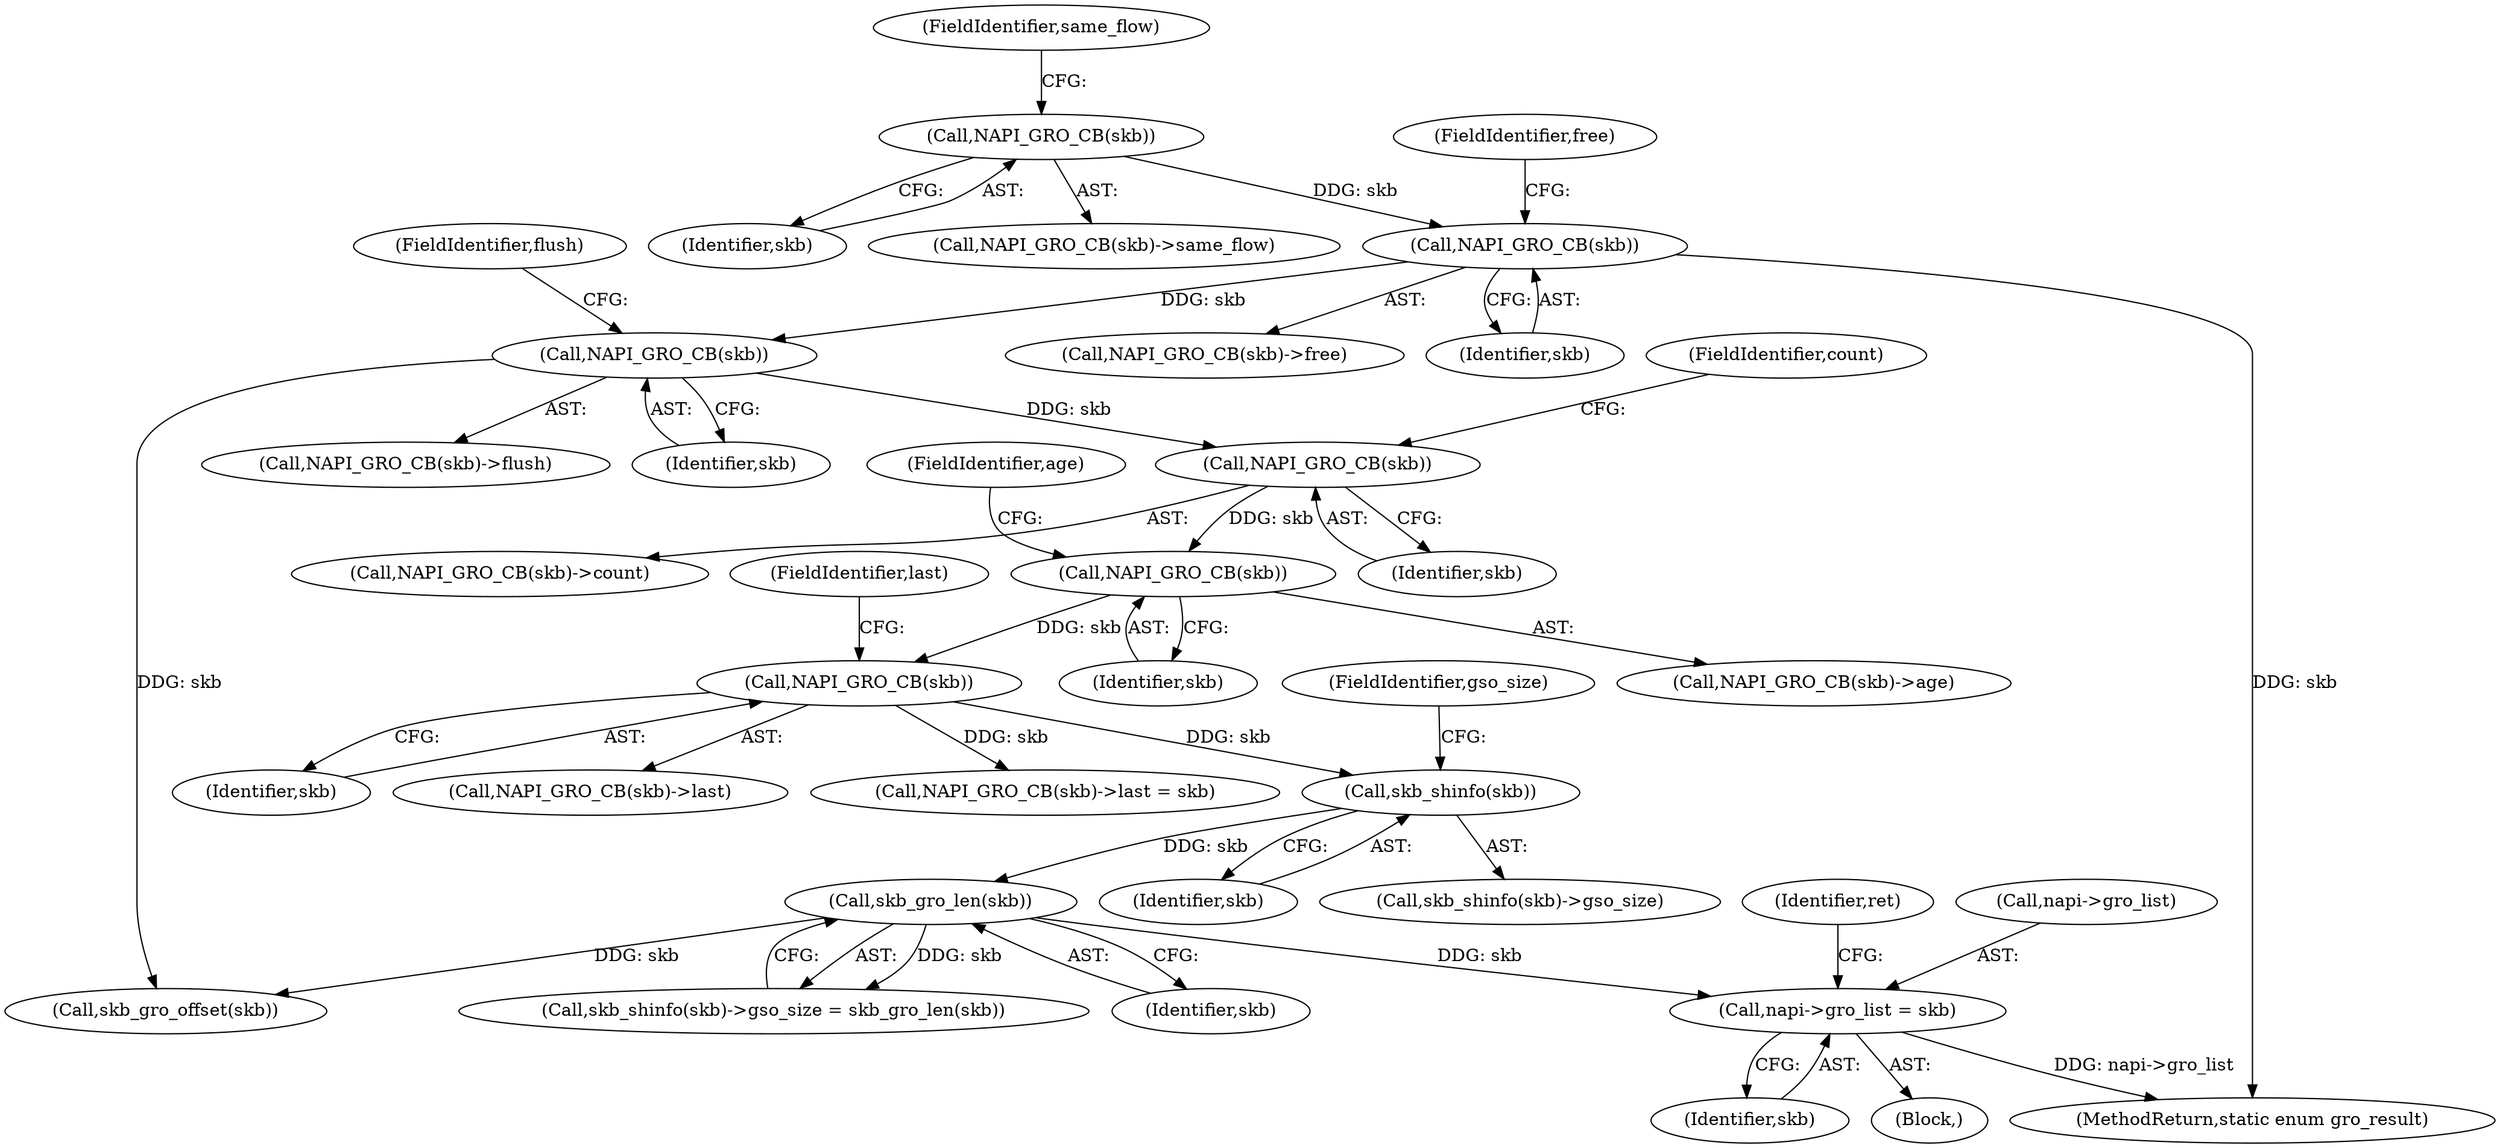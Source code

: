 digraph "0_linux_fac8e0f579695a3ecbc4d3cac369139d7f819971@pointer" {
"1000404" [label="(Call,napi->gro_list = skb)"];
"1000395" [label="(Call,skb_gro_len(skb))"];
"1000392" [label="(Call,skb_shinfo(skb))"];
"1000386" [label="(Call,NAPI_GRO_CB(skb))"];
"1000380" [label="(Call,NAPI_GRO_CB(skb))"];
"1000374" [label="(Call,NAPI_GRO_CB(skb))"];
"1000322" [label="(Call,NAPI_GRO_CB(skb))"];
"1000287" [label="(Call,NAPI_GRO_CB(skb))"];
"1000280" [label="(Call,NAPI_GRO_CB(skb))"];
"1000288" [label="(Identifier,skb)"];
"1000385" [label="(Call,NAPI_GRO_CB(skb)->last)"];
"1000388" [label="(FieldIdentifier,last)"];
"1000289" [label="(FieldIdentifier,free)"];
"1000280" [label="(Call,NAPI_GRO_CB(skb))"];
"1000279" [label="(Call,NAPI_GRO_CB(skb)->same_flow)"];
"1000321" [label="(Call,NAPI_GRO_CB(skb)->flush)"];
"1000324" [label="(FieldIdentifier,flush)"];
"1000435" [label="(MethodReturn,static enum gro_result)"];
"1000390" [label="(Call,skb_shinfo(skb)->gso_size = skb_gro_len(skb))"];
"1000416" [label="(Call,skb_gro_offset(skb))"];
"1000286" [label="(Call,NAPI_GRO_CB(skb)->free)"];
"1000380" [label="(Call,NAPI_GRO_CB(skb))"];
"1000386" [label="(Call,NAPI_GRO_CB(skb))"];
"1000381" [label="(Identifier,skb)"];
"1000105" [label="(Block,)"];
"1000408" [label="(Identifier,skb)"];
"1000395" [label="(Call,skb_gro_len(skb))"];
"1000392" [label="(Call,skb_shinfo(skb))"];
"1000410" [label="(Identifier,ret)"];
"1000281" [label="(Identifier,skb)"];
"1000374" [label="(Call,NAPI_GRO_CB(skb))"];
"1000376" [label="(FieldIdentifier,count)"];
"1000375" [label="(Identifier,skb)"];
"1000405" [label="(Call,napi->gro_list)"];
"1000384" [label="(Call,NAPI_GRO_CB(skb)->last = skb)"];
"1000382" [label="(FieldIdentifier,age)"];
"1000387" [label="(Identifier,skb)"];
"1000323" [label="(Identifier,skb)"];
"1000373" [label="(Call,NAPI_GRO_CB(skb)->count)"];
"1000282" [label="(FieldIdentifier,same_flow)"];
"1000287" [label="(Call,NAPI_GRO_CB(skb))"];
"1000396" [label="(Identifier,skb)"];
"1000393" [label="(Identifier,skb)"];
"1000404" [label="(Call,napi->gro_list = skb)"];
"1000394" [label="(FieldIdentifier,gso_size)"];
"1000322" [label="(Call,NAPI_GRO_CB(skb))"];
"1000379" [label="(Call,NAPI_GRO_CB(skb)->age)"];
"1000391" [label="(Call,skb_shinfo(skb)->gso_size)"];
"1000404" -> "1000105"  [label="AST: "];
"1000404" -> "1000408"  [label="CFG: "];
"1000405" -> "1000404"  [label="AST: "];
"1000408" -> "1000404"  [label="AST: "];
"1000410" -> "1000404"  [label="CFG: "];
"1000404" -> "1000435"  [label="DDG: napi->gro_list"];
"1000395" -> "1000404"  [label="DDG: skb"];
"1000395" -> "1000390"  [label="AST: "];
"1000395" -> "1000396"  [label="CFG: "];
"1000396" -> "1000395"  [label="AST: "];
"1000390" -> "1000395"  [label="CFG: "];
"1000395" -> "1000390"  [label="DDG: skb"];
"1000392" -> "1000395"  [label="DDG: skb"];
"1000395" -> "1000416"  [label="DDG: skb"];
"1000392" -> "1000391"  [label="AST: "];
"1000392" -> "1000393"  [label="CFG: "];
"1000393" -> "1000392"  [label="AST: "];
"1000394" -> "1000392"  [label="CFG: "];
"1000386" -> "1000392"  [label="DDG: skb"];
"1000386" -> "1000385"  [label="AST: "];
"1000386" -> "1000387"  [label="CFG: "];
"1000387" -> "1000386"  [label="AST: "];
"1000388" -> "1000386"  [label="CFG: "];
"1000386" -> "1000384"  [label="DDG: skb"];
"1000380" -> "1000386"  [label="DDG: skb"];
"1000380" -> "1000379"  [label="AST: "];
"1000380" -> "1000381"  [label="CFG: "];
"1000381" -> "1000380"  [label="AST: "];
"1000382" -> "1000380"  [label="CFG: "];
"1000374" -> "1000380"  [label="DDG: skb"];
"1000374" -> "1000373"  [label="AST: "];
"1000374" -> "1000375"  [label="CFG: "];
"1000375" -> "1000374"  [label="AST: "];
"1000376" -> "1000374"  [label="CFG: "];
"1000322" -> "1000374"  [label="DDG: skb"];
"1000322" -> "1000321"  [label="AST: "];
"1000322" -> "1000323"  [label="CFG: "];
"1000323" -> "1000322"  [label="AST: "];
"1000324" -> "1000322"  [label="CFG: "];
"1000287" -> "1000322"  [label="DDG: skb"];
"1000322" -> "1000416"  [label="DDG: skb"];
"1000287" -> "1000286"  [label="AST: "];
"1000287" -> "1000288"  [label="CFG: "];
"1000288" -> "1000287"  [label="AST: "];
"1000289" -> "1000287"  [label="CFG: "];
"1000287" -> "1000435"  [label="DDG: skb"];
"1000280" -> "1000287"  [label="DDG: skb"];
"1000280" -> "1000279"  [label="AST: "];
"1000280" -> "1000281"  [label="CFG: "];
"1000281" -> "1000280"  [label="AST: "];
"1000282" -> "1000280"  [label="CFG: "];
}
